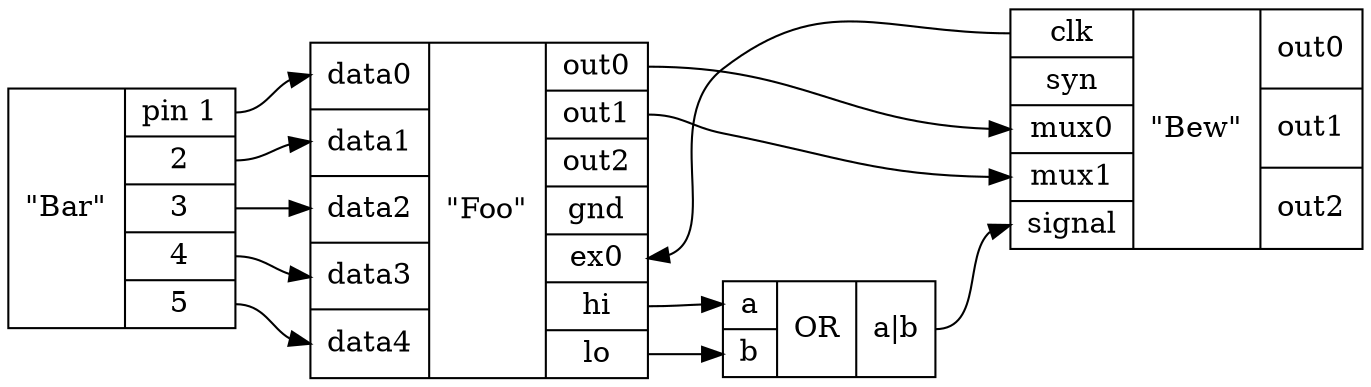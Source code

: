 digraph G {
    graph [rankdir = LR];

    node[shape=record];
    Bar[label="{ \"Bar\"|{<p1>pin 1|<p2>     2|<p3>     3|<p4>     4|<p5>     5} }"];
    Foo[label="{ {<data0>data0|<data1>data1|<data2>data2|<data3>data3|<data4>data4}|\"Foo\" |{<out0>out0|<out1>out1|<out2>out2|<GND>gnd|<ex0>ex0|<hi>hi|<lo>lo} }"];

    Bew[label="{ {<clk>clk|<syn>syn|<mux0>mux0|<mux1>mux1|<signal>signal}|\"Bew\" |{<out0>out0|<out1>out1|<out2>out2} }"];
    Bar:p1 -> Foo:data0;
    Bar:p2 -> Foo:data1;
    Bar:p3 -> Foo:data2;
    Bar:p4 -> Foo:data3;
    Bar:p5 -> Foo:data4;

    Foo:out0 -> Bew:mux0;
    Foo:out1 -> Bew:mux1;
    Bew:clk -> Foo:ex0;

    Gate[label="{ {<a>a|<b>b}|OR|{<ab>a\|b} }"];

    Foo:hi -> Gate:a;
    Foo:lo -> Gate:b;
    Gate:ab -> Bew:signal;
}